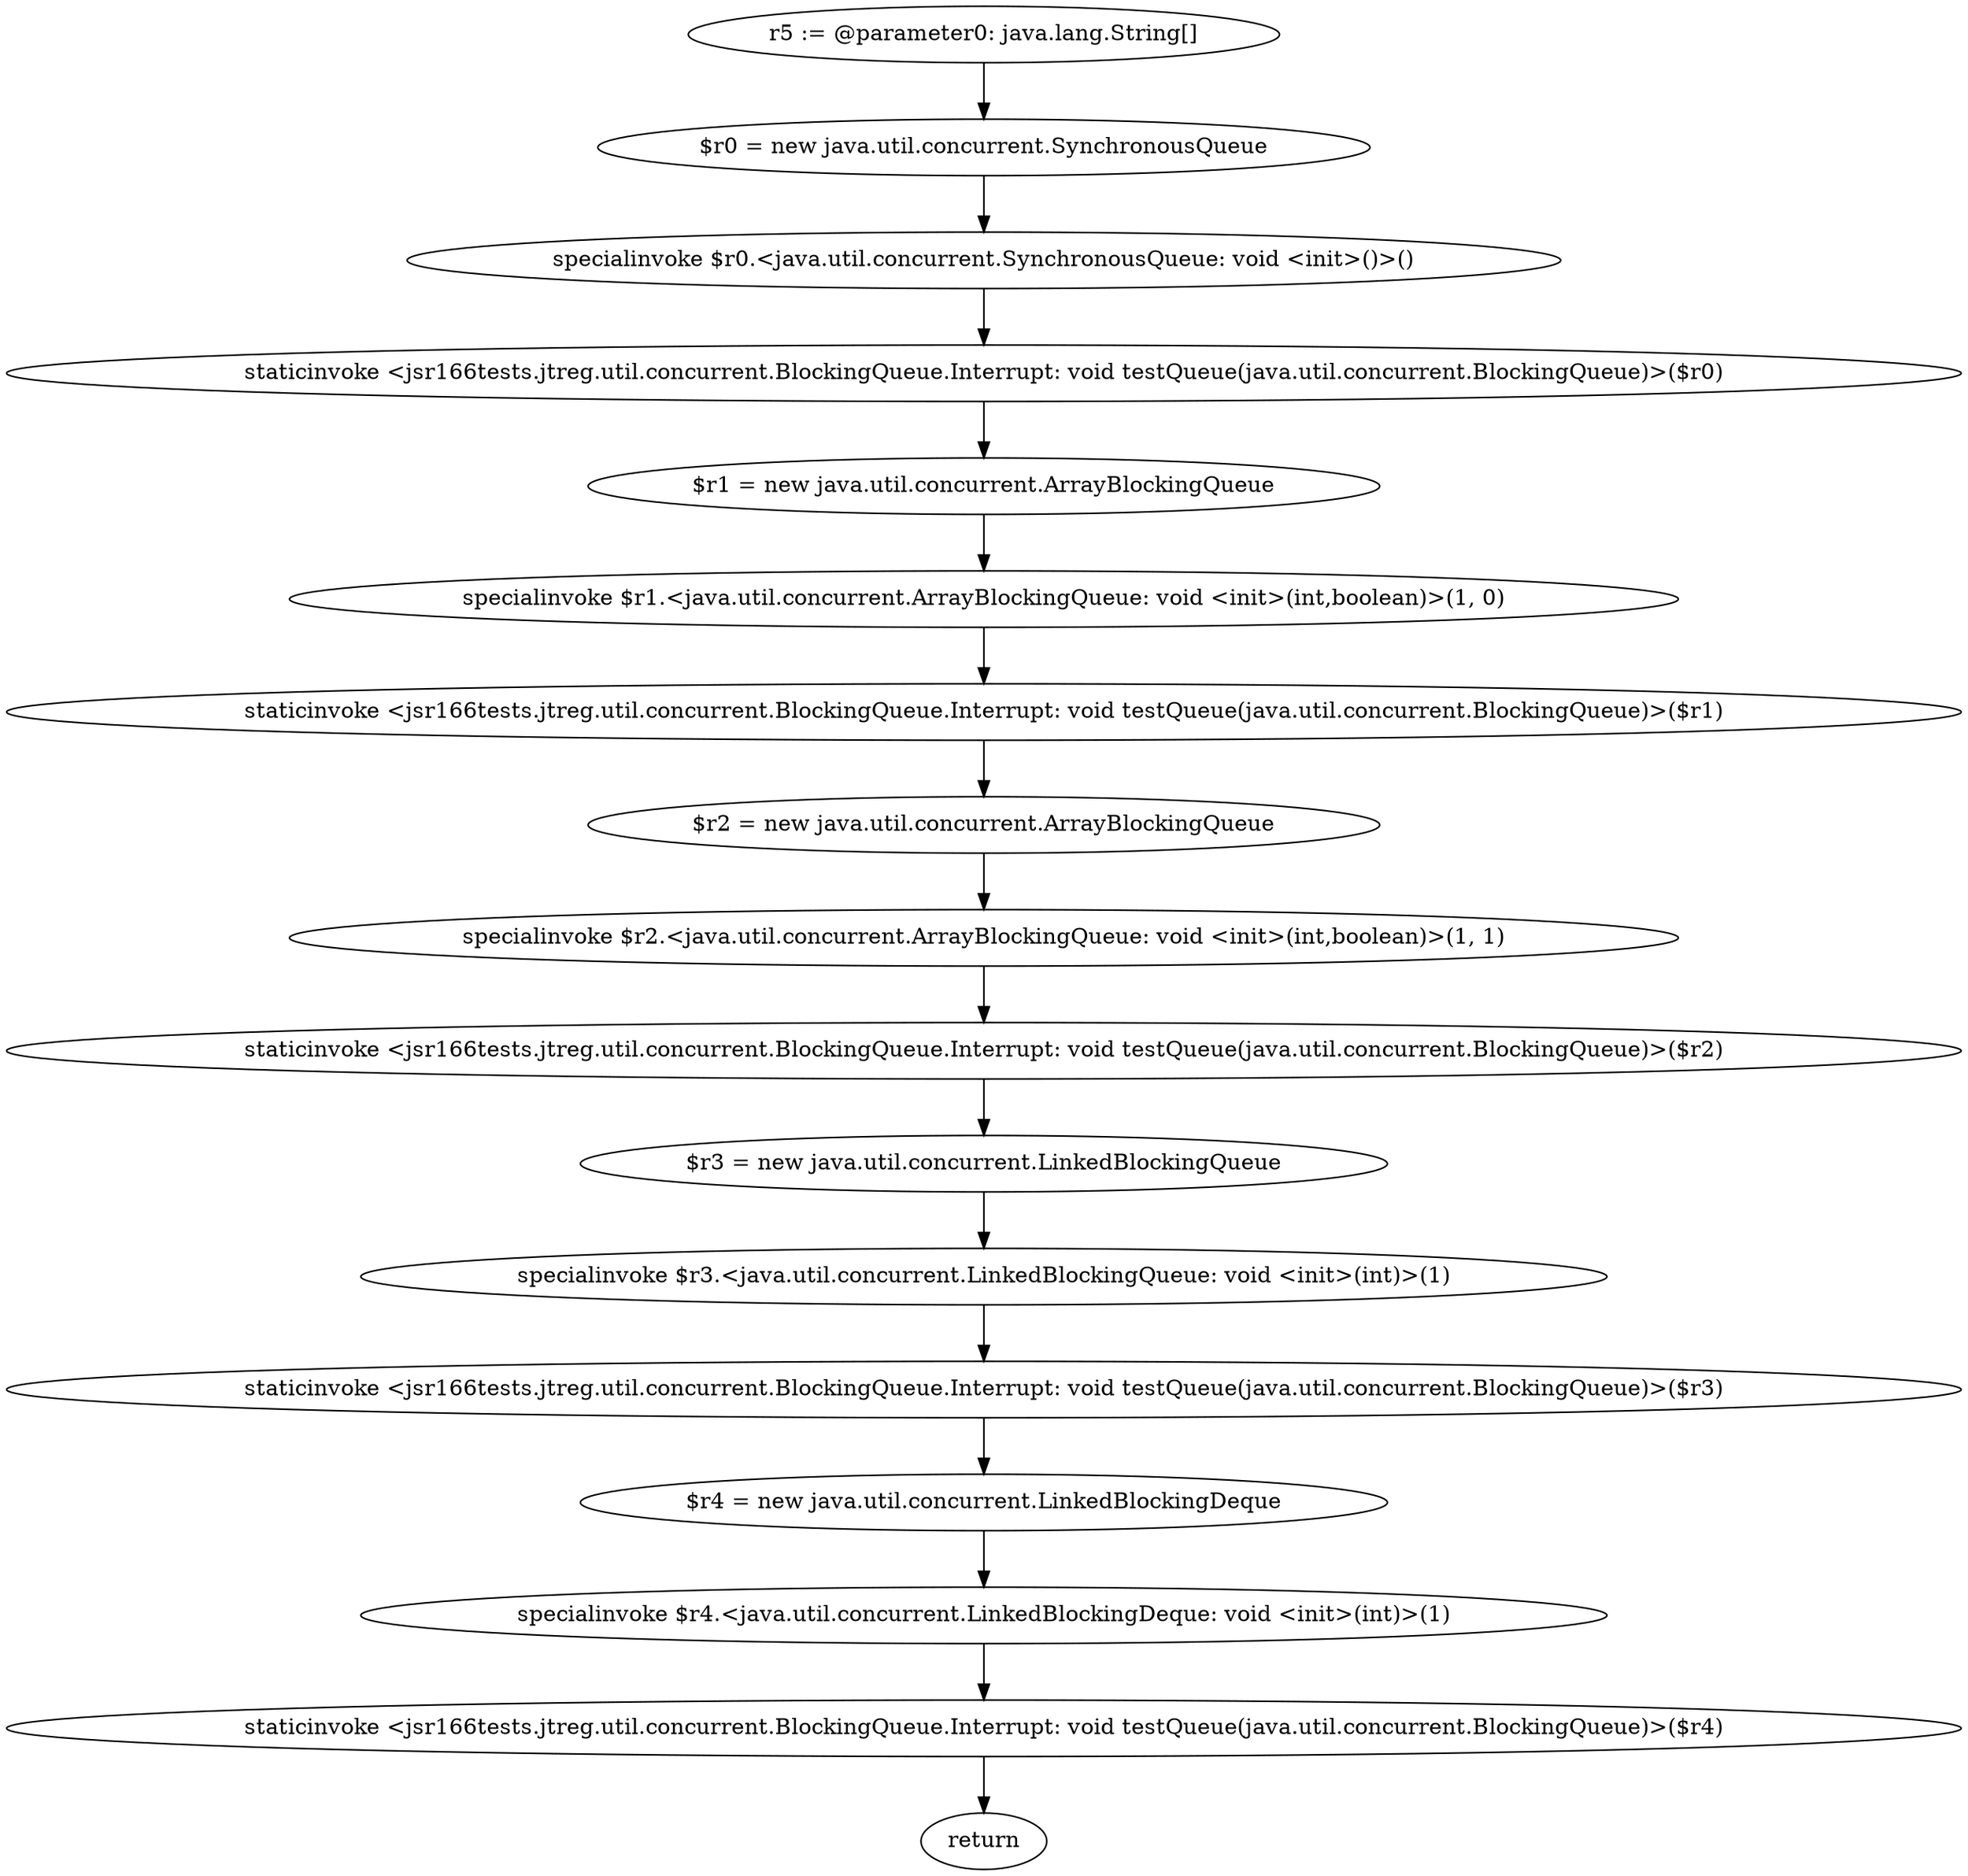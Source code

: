 digraph "unitGraph" {
    "r5 := @parameter0: java.lang.String[]"
    "$r0 = new java.util.concurrent.SynchronousQueue"
    "specialinvoke $r0.<java.util.concurrent.SynchronousQueue: void <init>()>()"
    "staticinvoke <jsr166tests.jtreg.util.concurrent.BlockingQueue.Interrupt: void testQueue(java.util.concurrent.BlockingQueue)>($r0)"
    "$r1 = new java.util.concurrent.ArrayBlockingQueue"
    "specialinvoke $r1.<java.util.concurrent.ArrayBlockingQueue: void <init>(int,boolean)>(1, 0)"
    "staticinvoke <jsr166tests.jtreg.util.concurrent.BlockingQueue.Interrupt: void testQueue(java.util.concurrent.BlockingQueue)>($r1)"
    "$r2 = new java.util.concurrent.ArrayBlockingQueue"
    "specialinvoke $r2.<java.util.concurrent.ArrayBlockingQueue: void <init>(int,boolean)>(1, 1)"
    "staticinvoke <jsr166tests.jtreg.util.concurrent.BlockingQueue.Interrupt: void testQueue(java.util.concurrent.BlockingQueue)>($r2)"
    "$r3 = new java.util.concurrent.LinkedBlockingQueue"
    "specialinvoke $r3.<java.util.concurrent.LinkedBlockingQueue: void <init>(int)>(1)"
    "staticinvoke <jsr166tests.jtreg.util.concurrent.BlockingQueue.Interrupt: void testQueue(java.util.concurrent.BlockingQueue)>($r3)"
    "$r4 = new java.util.concurrent.LinkedBlockingDeque"
    "specialinvoke $r4.<java.util.concurrent.LinkedBlockingDeque: void <init>(int)>(1)"
    "staticinvoke <jsr166tests.jtreg.util.concurrent.BlockingQueue.Interrupt: void testQueue(java.util.concurrent.BlockingQueue)>($r4)"
    "return"
    "r5 := @parameter0: java.lang.String[]"->"$r0 = new java.util.concurrent.SynchronousQueue";
    "$r0 = new java.util.concurrent.SynchronousQueue"->"specialinvoke $r0.<java.util.concurrent.SynchronousQueue: void <init>()>()";
    "specialinvoke $r0.<java.util.concurrent.SynchronousQueue: void <init>()>()"->"staticinvoke <jsr166tests.jtreg.util.concurrent.BlockingQueue.Interrupt: void testQueue(java.util.concurrent.BlockingQueue)>($r0)";
    "staticinvoke <jsr166tests.jtreg.util.concurrent.BlockingQueue.Interrupt: void testQueue(java.util.concurrent.BlockingQueue)>($r0)"->"$r1 = new java.util.concurrent.ArrayBlockingQueue";
    "$r1 = new java.util.concurrent.ArrayBlockingQueue"->"specialinvoke $r1.<java.util.concurrent.ArrayBlockingQueue: void <init>(int,boolean)>(1, 0)";
    "specialinvoke $r1.<java.util.concurrent.ArrayBlockingQueue: void <init>(int,boolean)>(1, 0)"->"staticinvoke <jsr166tests.jtreg.util.concurrent.BlockingQueue.Interrupt: void testQueue(java.util.concurrent.BlockingQueue)>($r1)";
    "staticinvoke <jsr166tests.jtreg.util.concurrent.BlockingQueue.Interrupt: void testQueue(java.util.concurrent.BlockingQueue)>($r1)"->"$r2 = new java.util.concurrent.ArrayBlockingQueue";
    "$r2 = new java.util.concurrent.ArrayBlockingQueue"->"specialinvoke $r2.<java.util.concurrent.ArrayBlockingQueue: void <init>(int,boolean)>(1, 1)";
    "specialinvoke $r2.<java.util.concurrent.ArrayBlockingQueue: void <init>(int,boolean)>(1, 1)"->"staticinvoke <jsr166tests.jtreg.util.concurrent.BlockingQueue.Interrupt: void testQueue(java.util.concurrent.BlockingQueue)>($r2)";
    "staticinvoke <jsr166tests.jtreg.util.concurrent.BlockingQueue.Interrupt: void testQueue(java.util.concurrent.BlockingQueue)>($r2)"->"$r3 = new java.util.concurrent.LinkedBlockingQueue";
    "$r3 = new java.util.concurrent.LinkedBlockingQueue"->"specialinvoke $r3.<java.util.concurrent.LinkedBlockingQueue: void <init>(int)>(1)";
    "specialinvoke $r3.<java.util.concurrent.LinkedBlockingQueue: void <init>(int)>(1)"->"staticinvoke <jsr166tests.jtreg.util.concurrent.BlockingQueue.Interrupt: void testQueue(java.util.concurrent.BlockingQueue)>($r3)";
    "staticinvoke <jsr166tests.jtreg.util.concurrent.BlockingQueue.Interrupt: void testQueue(java.util.concurrent.BlockingQueue)>($r3)"->"$r4 = new java.util.concurrent.LinkedBlockingDeque";
    "$r4 = new java.util.concurrent.LinkedBlockingDeque"->"specialinvoke $r4.<java.util.concurrent.LinkedBlockingDeque: void <init>(int)>(1)";
    "specialinvoke $r4.<java.util.concurrent.LinkedBlockingDeque: void <init>(int)>(1)"->"staticinvoke <jsr166tests.jtreg.util.concurrent.BlockingQueue.Interrupt: void testQueue(java.util.concurrent.BlockingQueue)>($r4)";
    "staticinvoke <jsr166tests.jtreg.util.concurrent.BlockingQueue.Interrupt: void testQueue(java.util.concurrent.BlockingQueue)>($r4)"->"return";
}
